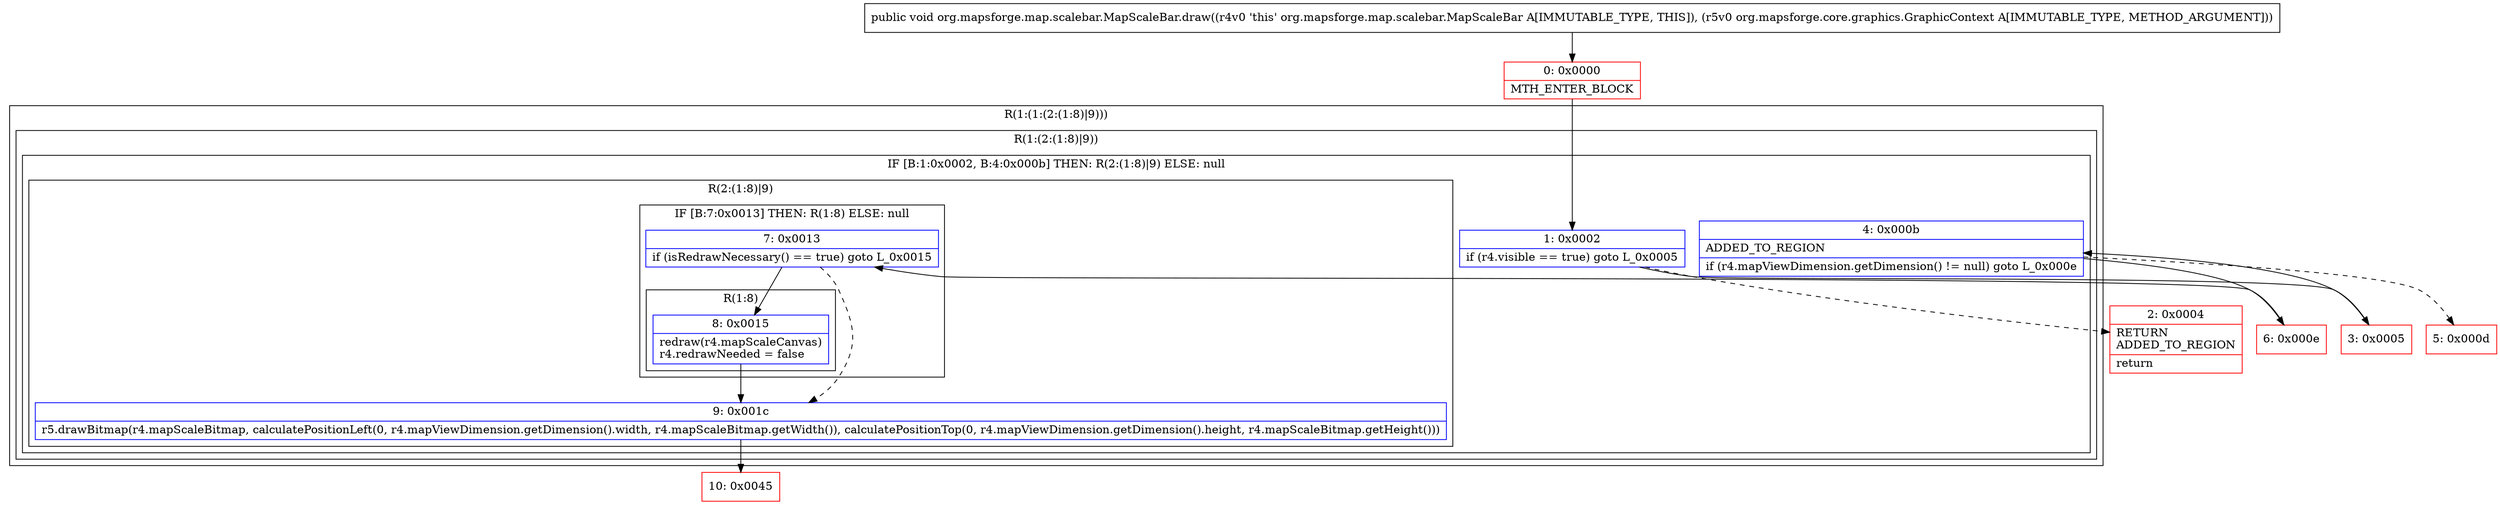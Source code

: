 digraph "CFG fororg.mapsforge.map.scalebar.MapScaleBar.draw(Lorg\/mapsforge\/core\/graphics\/GraphicContext;)V" {
subgraph cluster_Region_1028378938 {
label = "R(1:(1:(2:(1:8)|9)))";
node [shape=record,color=blue];
subgraph cluster_Region_834607416 {
label = "R(1:(2:(1:8)|9))";
node [shape=record,color=blue];
subgraph cluster_IfRegion_1835805351 {
label = "IF [B:1:0x0002, B:4:0x000b] THEN: R(2:(1:8)|9) ELSE: null";
node [shape=record,color=blue];
Node_1 [shape=record,label="{1\:\ 0x0002|if (r4.visible == true) goto L_0x0005\l}"];
Node_4 [shape=record,label="{4\:\ 0x000b|ADDED_TO_REGION\l|if (r4.mapViewDimension.getDimension() != null) goto L_0x000e\l}"];
subgraph cluster_Region_1231702125 {
label = "R(2:(1:8)|9)";
node [shape=record,color=blue];
subgraph cluster_IfRegion_709595771 {
label = "IF [B:7:0x0013] THEN: R(1:8) ELSE: null";
node [shape=record,color=blue];
Node_7 [shape=record,label="{7\:\ 0x0013|if (isRedrawNecessary() == true) goto L_0x0015\l}"];
subgraph cluster_Region_1668561107 {
label = "R(1:8)";
node [shape=record,color=blue];
Node_8 [shape=record,label="{8\:\ 0x0015|redraw(r4.mapScaleCanvas)\lr4.redrawNeeded = false\l}"];
}
}
Node_9 [shape=record,label="{9\:\ 0x001c|r5.drawBitmap(r4.mapScaleBitmap, calculatePositionLeft(0, r4.mapViewDimension.getDimension().width, r4.mapScaleBitmap.getWidth()), calculatePositionTop(0, r4.mapViewDimension.getDimension().height, r4.mapScaleBitmap.getHeight()))\l}"];
}
}
}
}
Node_0 [shape=record,color=red,label="{0\:\ 0x0000|MTH_ENTER_BLOCK\l}"];
Node_2 [shape=record,color=red,label="{2\:\ 0x0004|RETURN\lADDED_TO_REGION\l|return\l}"];
Node_3 [shape=record,color=red,label="{3\:\ 0x0005}"];
Node_5 [shape=record,color=red,label="{5\:\ 0x000d}"];
Node_6 [shape=record,color=red,label="{6\:\ 0x000e}"];
Node_10 [shape=record,color=red,label="{10\:\ 0x0045}"];
MethodNode[shape=record,label="{public void org.mapsforge.map.scalebar.MapScaleBar.draw((r4v0 'this' org.mapsforge.map.scalebar.MapScaleBar A[IMMUTABLE_TYPE, THIS]), (r5v0 org.mapsforge.core.graphics.GraphicContext A[IMMUTABLE_TYPE, METHOD_ARGUMENT])) }"];
MethodNode -> Node_0;
Node_1 -> Node_2[style=dashed];
Node_1 -> Node_3;
Node_4 -> Node_5[style=dashed];
Node_4 -> Node_6;
Node_7 -> Node_8;
Node_7 -> Node_9[style=dashed];
Node_8 -> Node_9;
Node_9 -> Node_10;
Node_0 -> Node_1;
Node_3 -> Node_4;
Node_6 -> Node_7;
}

